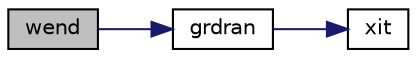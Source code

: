 digraph "wend"
{
 // INTERACTIVE_SVG=YES
  edge [fontname="Helvetica",fontsize="10",labelfontname="Helvetica",labelfontsize="10"];
  node [fontname="Helvetica",fontsize="10",shape=record];
  rankdir="LR";
  Node1 [label="wend",height=0.2,width=0.4,color="black", fillcolor="grey75", style="filled", fontcolor="black"];
  Node1 -> Node2 [color="midnightblue",fontsize="10",style="solid"];
  Node2 [label="grdran",height=0.2,width=0.4,color="black", fillcolor="white", style="filled",URL="$GRDRAN_8f.html#a9d02aa9115635af052981eec146b1042"];
  Node2 -> Node3 [color="midnightblue",fontsize="10",style="solid"];
  Node3 [label="xit",height=0.2,width=0.4,color="black", fillcolor="white", style="filled",URL="$XIT_8f.html#aea43fe3205a9aaa600859d61b69d580c"];
}
